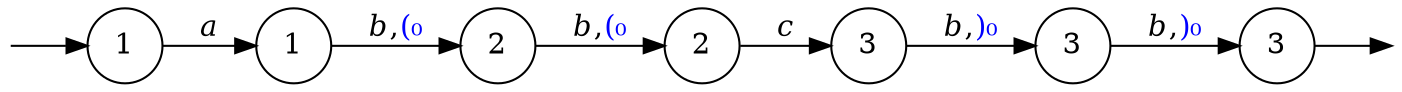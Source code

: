digraph {
	node [shape=circle];
	Q0 [style=invisible, height=0, width=0, fixedsize=true];
	Q1 [style=invisible, height=0, width=0, fixedsize=true];
	graph [rankdir="LR"];
	2 [label=2];
	5 [label=3];
	0 [label=1];
	1 [label=1];
	3 [label=2];
	4 [label=3];
	6 [label=3];

	Q0 -> 0;
	6 -> Q1;
	0 -> 1  [label=<<i>a</i>> ];
	3 -> 4  [label=<<i>c</i>> ];
	1 -> 2  [label=<<i>b</i>,<FONT COLOR="blue">(₀</FONT>> ];
	2 -> 3  [label=<<i>b</i>,<FONT COLOR="blue">(₀</FONT>> ];
	4 -> 5  [label=<<i>b</i>,<FONT COLOR="blue">)₀</FONT>> ];
	5 -> 6  [label=<<i>b</i>,<FONT COLOR="blue">)₀</FONT>> ];
}
